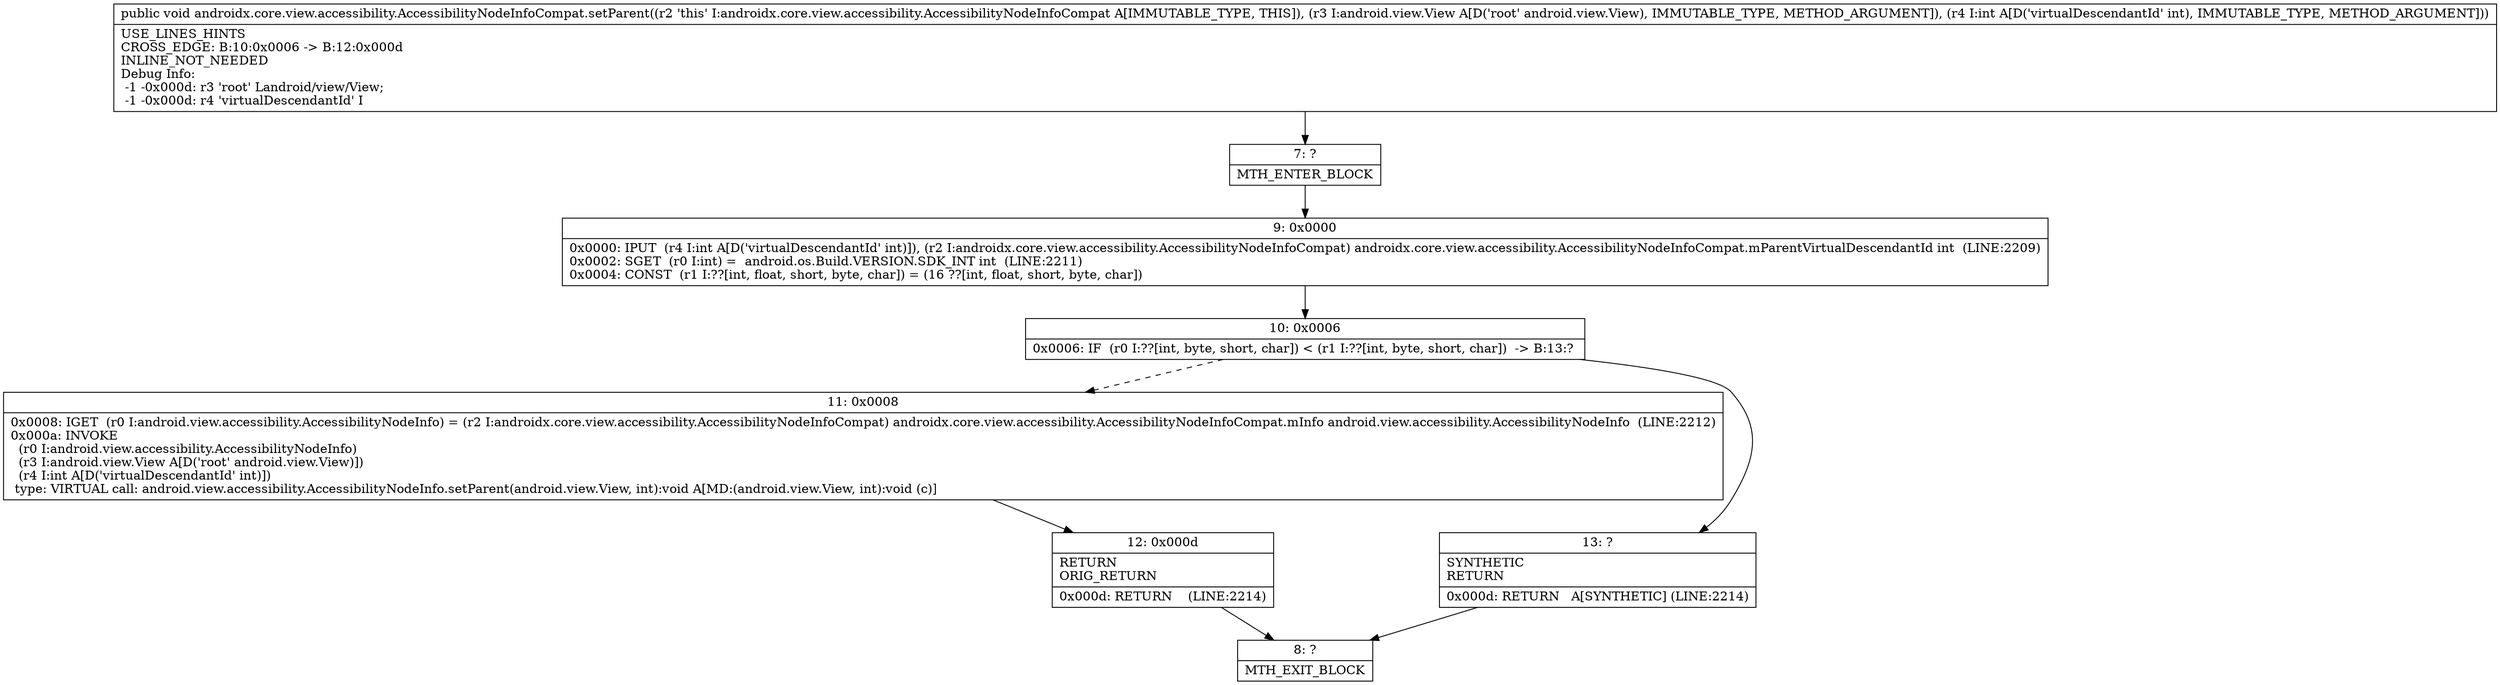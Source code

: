 digraph "CFG forandroidx.core.view.accessibility.AccessibilityNodeInfoCompat.setParent(Landroid\/view\/View;I)V" {
Node_7 [shape=record,label="{7\:\ ?|MTH_ENTER_BLOCK\l}"];
Node_9 [shape=record,label="{9\:\ 0x0000|0x0000: IPUT  (r4 I:int A[D('virtualDescendantId' int)]), (r2 I:androidx.core.view.accessibility.AccessibilityNodeInfoCompat) androidx.core.view.accessibility.AccessibilityNodeInfoCompat.mParentVirtualDescendantId int  (LINE:2209)\l0x0002: SGET  (r0 I:int) =  android.os.Build.VERSION.SDK_INT int  (LINE:2211)\l0x0004: CONST  (r1 I:??[int, float, short, byte, char]) = (16 ??[int, float, short, byte, char]) \l}"];
Node_10 [shape=record,label="{10\:\ 0x0006|0x0006: IF  (r0 I:??[int, byte, short, char]) \< (r1 I:??[int, byte, short, char])  \-\> B:13:? \l}"];
Node_11 [shape=record,label="{11\:\ 0x0008|0x0008: IGET  (r0 I:android.view.accessibility.AccessibilityNodeInfo) = (r2 I:androidx.core.view.accessibility.AccessibilityNodeInfoCompat) androidx.core.view.accessibility.AccessibilityNodeInfoCompat.mInfo android.view.accessibility.AccessibilityNodeInfo  (LINE:2212)\l0x000a: INVOKE  \l  (r0 I:android.view.accessibility.AccessibilityNodeInfo)\l  (r3 I:android.view.View A[D('root' android.view.View)])\l  (r4 I:int A[D('virtualDescendantId' int)])\l type: VIRTUAL call: android.view.accessibility.AccessibilityNodeInfo.setParent(android.view.View, int):void A[MD:(android.view.View, int):void (c)]\l}"];
Node_12 [shape=record,label="{12\:\ 0x000d|RETURN\lORIG_RETURN\l|0x000d: RETURN    (LINE:2214)\l}"];
Node_8 [shape=record,label="{8\:\ ?|MTH_EXIT_BLOCK\l}"];
Node_13 [shape=record,label="{13\:\ ?|SYNTHETIC\lRETURN\l|0x000d: RETURN   A[SYNTHETIC] (LINE:2214)\l}"];
MethodNode[shape=record,label="{public void androidx.core.view.accessibility.AccessibilityNodeInfoCompat.setParent((r2 'this' I:androidx.core.view.accessibility.AccessibilityNodeInfoCompat A[IMMUTABLE_TYPE, THIS]), (r3 I:android.view.View A[D('root' android.view.View), IMMUTABLE_TYPE, METHOD_ARGUMENT]), (r4 I:int A[D('virtualDescendantId' int), IMMUTABLE_TYPE, METHOD_ARGUMENT]))  | USE_LINES_HINTS\lCROSS_EDGE: B:10:0x0006 \-\> B:12:0x000d\lINLINE_NOT_NEEDED\lDebug Info:\l  \-1 \-0x000d: r3 'root' Landroid\/view\/View;\l  \-1 \-0x000d: r4 'virtualDescendantId' I\l}"];
MethodNode -> Node_7;Node_7 -> Node_9;
Node_9 -> Node_10;
Node_10 -> Node_11[style=dashed];
Node_10 -> Node_13;
Node_11 -> Node_12;
Node_12 -> Node_8;
Node_13 -> Node_8;
}

